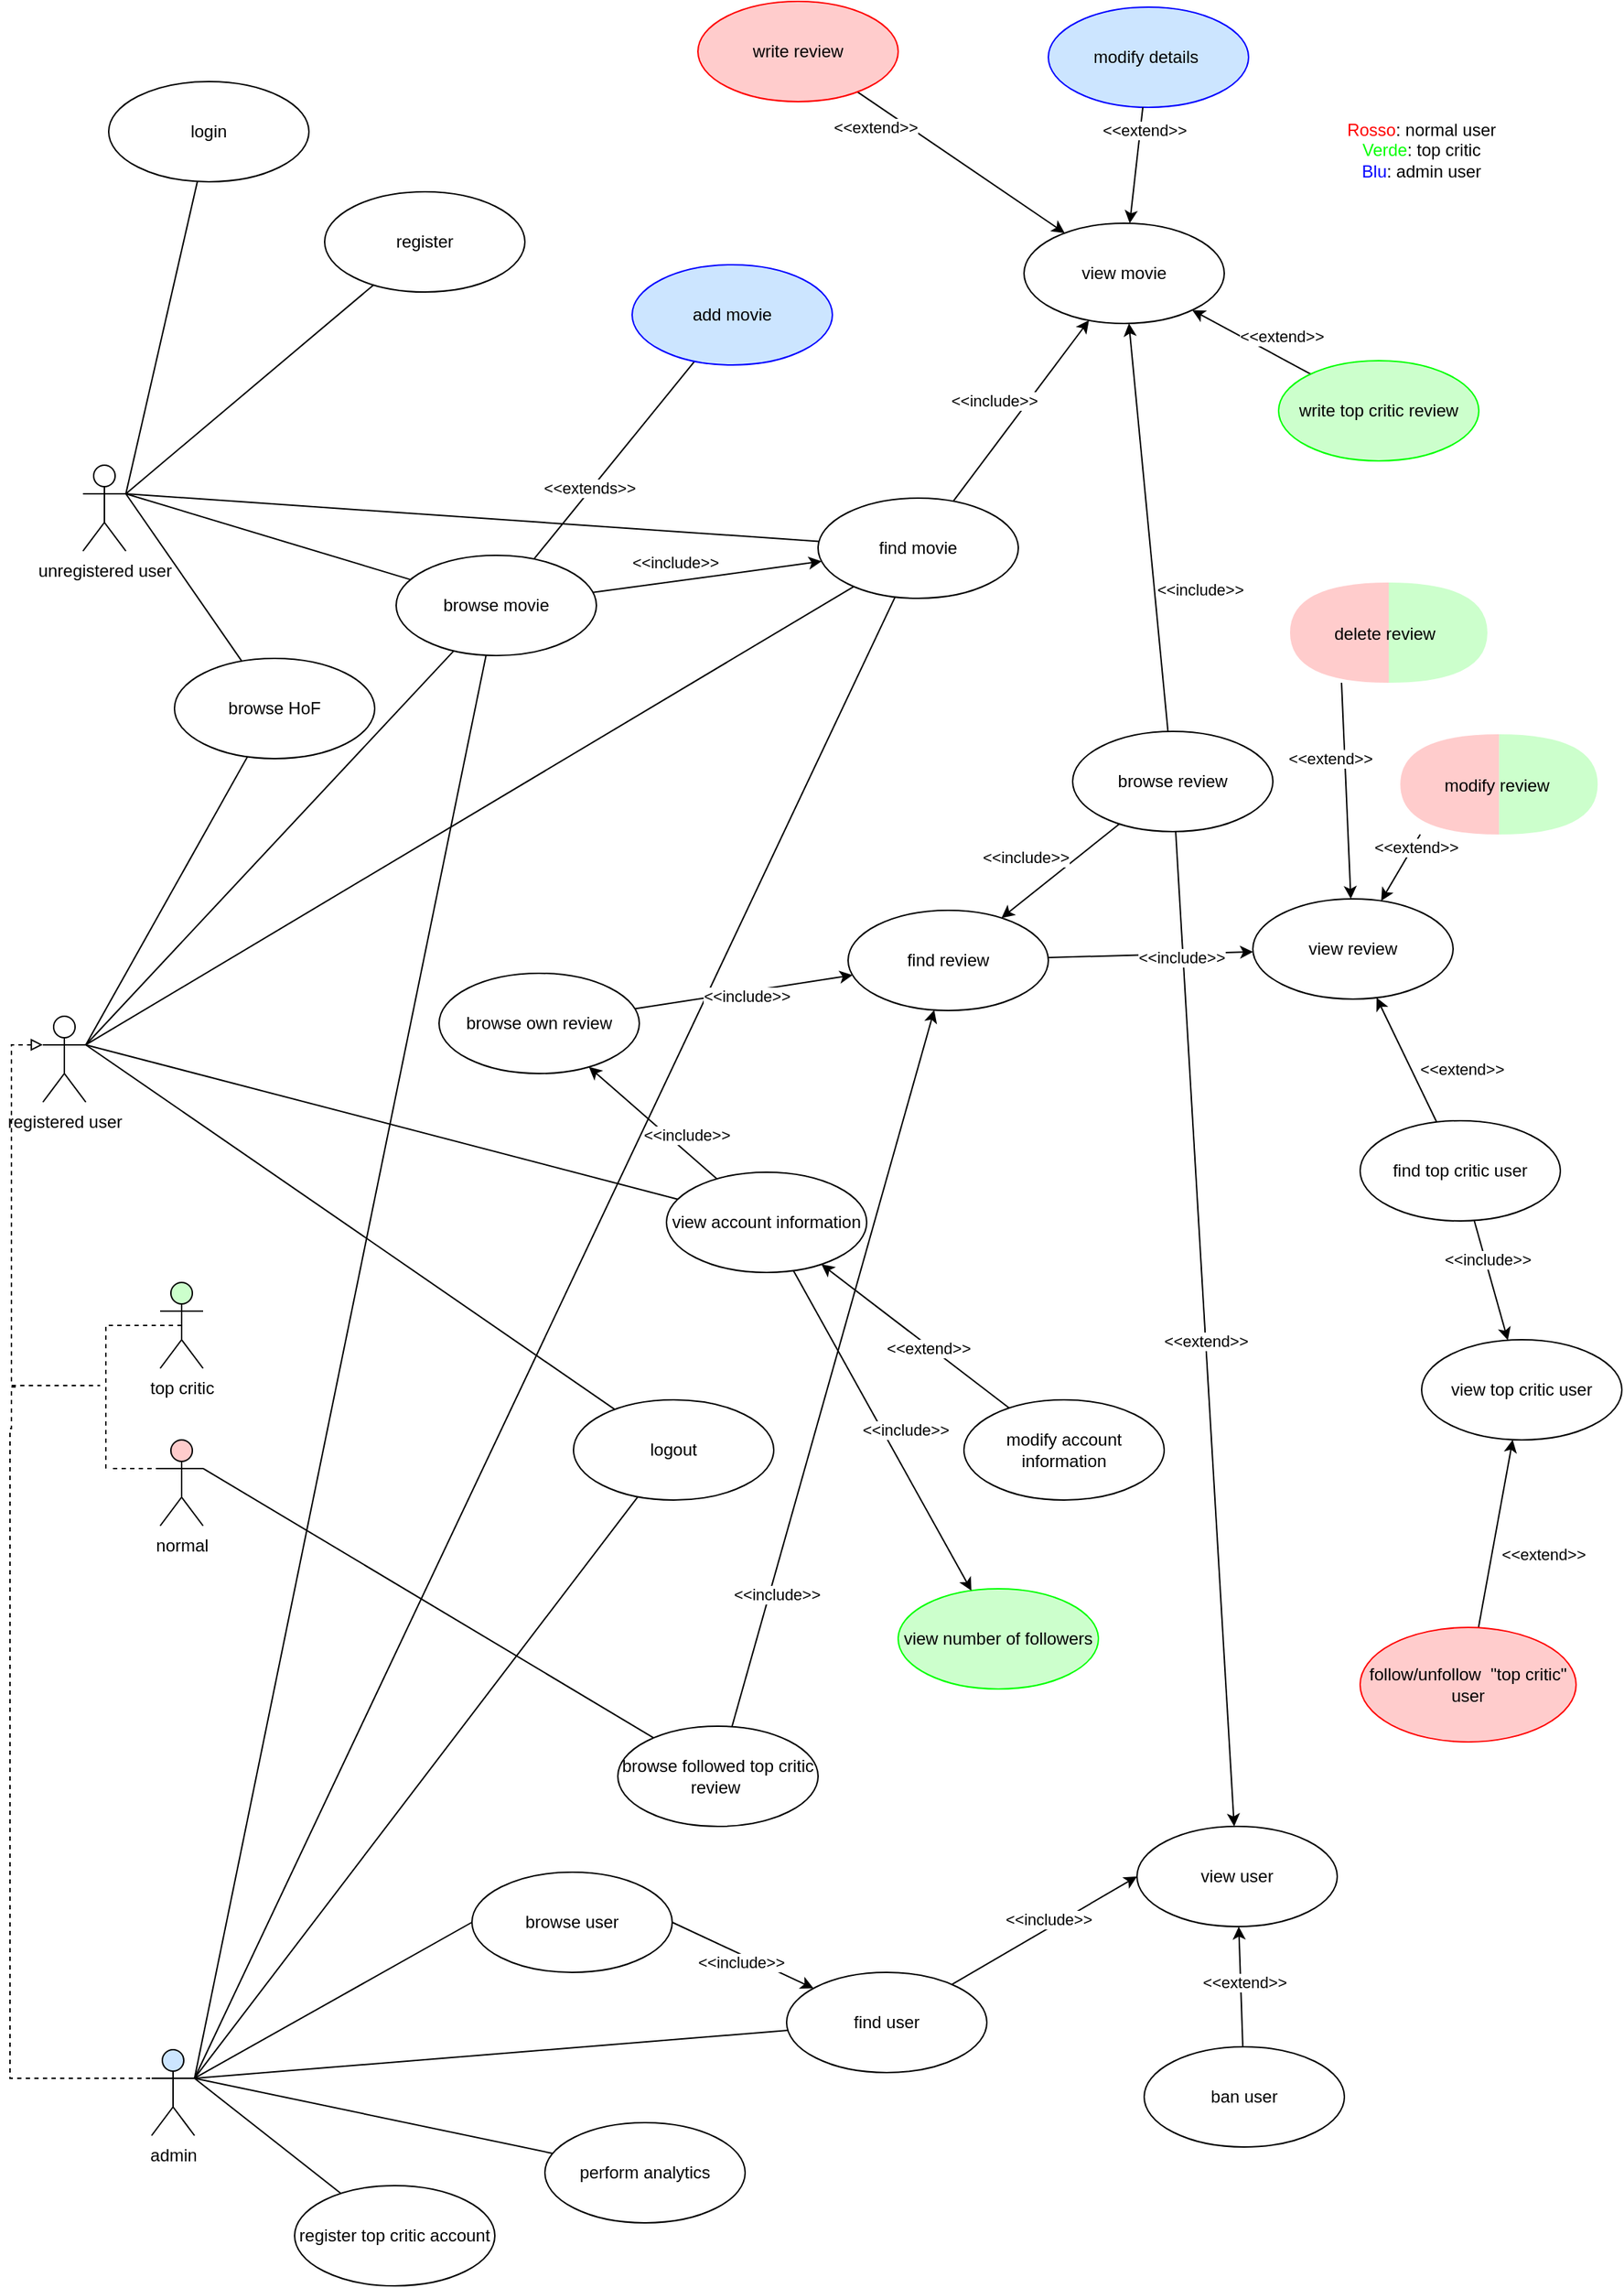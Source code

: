 <mxfile version="20.6.2" type="device"><diagram id="zcchT8Ha27X3w2Vu9qJa" name="Pagina-1"><mxGraphModel dx="1221" dy="728" grid="1" gridSize="10" guides="1" tooltips="1" connect="1" arrows="1" fold="1" page="1" pageScale="1" pageWidth="1169" pageHeight="1654" math="0" shadow="0"><root><mxCell id="0"/><mxCell id="1" parent="0"/><mxCell id="O1cBNvbTnnJ00bYaGqvp-1" style="rounded=0;orthogonalLoop=1;jettySize=auto;html=1;endArrow=none;endFill=0;elbow=vertical;jumpStyle=none;exitX=1;exitY=0.333;exitDx=0;exitDy=0;exitPerimeter=0;" edge="1" parent="1" source="O1cBNvbTnnJ00bYaGqvp-5" target="O1cBNvbTnnJ00bYaGqvp-6"><mxGeometry relative="1" as="geometry"><mxPoint x="258" y="317" as="sourcePoint"/></mxGeometry></mxCell><mxCell id="O1cBNvbTnnJ00bYaGqvp-2" style="rounded=0;orthogonalLoop=1;jettySize=auto;html=1;exitX=1;exitY=0.333;exitDx=0;exitDy=0;exitPerimeter=0;endArrow=none;endFill=0;" edge="1" parent="1" source="O1cBNvbTnnJ00bYaGqvp-5" target="O1cBNvbTnnJ00bYaGqvp-7"><mxGeometry relative="1" as="geometry"/></mxCell><mxCell id="O1cBNvbTnnJ00bYaGqvp-3" style="edgeStyle=none;rounded=0;orthogonalLoop=1;jettySize=auto;html=1;exitX=1;exitY=0.333;exitDx=0;exitDy=0;exitPerimeter=0;endArrow=none;endFill=0;" edge="1" parent="1" source="O1cBNvbTnnJ00bYaGqvp-5" target="O1cBNvbTnnJ00bYaGqvp-10"><mxGeometry relative="1" as="geometry"/></mxCell><mxCell id="O1cBNvbTnnJ00bYaGqvp-4" style="edgeStyle=none;rounded=0;orthogonalLoop=1;jettySize=auto;html=1;exitX=1;exitY=0.333;exitDx=0;exitDy=0;exitPerimeter=0;startArrow=none;startFill=0;endArrow=none;endFill=0;" edge="1" parent="1" source="O1cBNvbTnnJ00bYaGqvp-5" target="O1cBNvbTnnJ00bYaGqvp-13"><mxGeometry relative="1" as="geometry"/></mxCell><mxCell id="O1cBNvbTnnJ00bYaGqvp-5" value="unregistered user" style="shape=umlActor;verticalLabelPosition=bottom;labelBackgroundColor=#ffffff;verticalAlign=top;html=1;outlineConnect=0;" vertex="1" parent="1"><mxGeometry x="93" y="369" width="30" height="60" as="geometry"/></mxCell><mxCell id="O1cBNvbTnnJ00bYaGqvp-6" value="login" style="ellipse;whiteSpace=wrap;html=1;" vertex="1" parent="1"><mxGeometry x="111" y="101" width="140" height="70" as="geometry"/></mxCell><mxCell id="O1cBNvbTnnJ00bYaGqvp-7" value="register" style="ellipse;whiteSpace=wrap;html=1;" vertex="1" parent="1"><mxGeometry x="262" y="178" width="140" height="70" as="geometry"/></mxCell><mxCell id="O1cBNvbTnnJ00bYaGqvp-8" style="edgeStyle=none;rounded=0;orthogonalLoop=1;jettySize=auto;html=1;endArrow=classic;endFill=1;" edge="1" parent="1" source="O1cBNvbTnnJ00bYaGqvp-10" target="O1cBNvbTnnJ00bYaGqvp-13"><mxGeometry relative="1" as="geometry"><mxPoint x="681" y="347.182" as="targetPoint"/><mxPoint x="481" y="332" as="sourcePoint"/></mxGeometry></mxCell><mxCell id="O1cBNvbTnnJ00bYaGqvp-9" value="&amp;lt;&amp;lt;include&amp;gt;&amp;gt;" style="edgeLabel;html=1;align=center;verticalAlign=middle;resizable=0;points=[];" vertex="1" connectable="0" parent="O1cBNvbTnnJ00bYaGqvp-8"><mxGeometry x="-0.227" y="1" relative="1" as="geometry"><mxPoint x="-4.5" y="-12" as="offset"/></mxGeometry></mxCell><mxCell id="O1cBNvbTnnJ00bYaGqvp-10" value="browse movie" style="ellipse;whiteSpace=wrap;html=1;fontStyle=0" vertex="1" parent="1"><mxGeometry x="312" y="432" width="140" height="70" as="geometry"/></mxCell><mxCell id="O1cBNvbTnnJ00bYaGqvp-11" style="edgeStyle=none;rounded=0;orthogonalLoop=1;jettySize=auto;html=1;endArrow=classic;endFill=1;" edge="1" parent="1" source="O1cBNvbTnnJ00bYaGqvp-13" target="O1cBNvbTnnJ00bYaGqvp-16"><mxGeometry relative="1" as="geometry"><mxPoint x="941" y="346.957" as="targetPoint"/></mxGeometry></mxCell><mxCell id="O1cBNvbTnnJ00bYaGqvp-12" value="&amp;lt;&amp;lt;include&amp;gt;&amp;gt;" style="edgeLabel;html=1;align=center;verticalAlign=middle;resizable=0;points=[];" vertex="1" connectable="0" parent="O1cBNvbTnnJ00bYaGqvp-11"><mxGeometry x="-0.085" y="2" relative="1" as="geometry"><mxPoint x="-13.5" y="-11.5" as="offset"/></mxGeometry></mxCell><mxCell id="O1cBNvbTnnJ00bYaGqvp-13" value="find movie" style="ellipse;whiteSpace=wrap;html=1;fontStyle=0" vertex="1" parent="1"><mxGeometry x="607" y="392" width="140" height="70" as="geometry"/></mxCell><mxCell id="O1cBNvbTnnJ00bYaGqvp-14" style="edgeStyle=none;rounded=0;orthogonalLoop=1;jettySize=auto;html=1;endArrow=none;endFill=0;startArrow=classic;startFill=1;" edge="1" parent="1" source="O1cBNvbTnnJ00bYaGqvp-16" target="O1cBNvbTnnJ00bYaGqvp-82"><mxGeometry relative="1" as="geometry"><mxPoint x="1017.857" y="247.0" as="targetPoint"/></mxGeometry></mxCell><mxCell id="O1cBNvbTnnJ00bYaGqvp-15" value="&amp;lt;&amp;lt;include&amp;gt;&amp;gt;" style="edgeLabel;html=1;align=center;verticalAlign=middle;resizable=0;points=[];" vertex="1" connectable="0" parent="O1cBNvbTnnJ00bYaGqvp-14"><mxGeometry x="0.293" relative="1" as="geometry"><mxPoint x="32" y="1.5" as="offset"/></mxGeometry></mxCell><mxCell id="O1cBNvbTnnJ00bYaGqvp-16" value="view movie" style="ellipse;whiteSpace=wrap;html=1;fontStyle=0" vertex="1" parent="1"><mxGeometry x="751" y="200" width="140" height="70" as="geometry"/></mxCell><mxCell id="O1cBNvbTnnJ00bYaGqvp-17" style="edgeStyle=none;rounded=0;orthogonalLoop=1;jettySize=auto;html=1;startArrow=classic;startFill=1;endArrow=none;endFill=0;" edge="1" parent="1" source="O1cBNvbTnnJ00bYaGqvp-71" target="O1cBNvbTnnJ00bYaGqvp-46"><mxGeometry relative="1" as="geometry"/></mxCell><mxCell id="O1cBNvbTnnJ00bYaGqvp-18" value="&amp;lt;&amp;lt;extend&amp;gt;&amp;gt;" style="edgeLabel;html=1;align=center;verticalAlign=middle;resizable=0;points=[];" vertex="1" connectable="0" parent="O1cBNvbTnnJ00bYaGqvp-17"><mxGeometry x="0.129" y="1" relative="1" as="geometry"><mxPoint x="33.5" y="5" as="offset"/></mxGeometry></mxCell><mxCell id="O1cBNvbTnnJ00bYaGqvp-19" value="view review" style="ellipse;whiteSpace=wrap;html=1;" vertex="1" parent="1"><mxGeometry x="911" y="672" width="140" height="70" as="geometry"/></mxCell><mxCell id="O1cBNvbTnnJ00bYaGqvp-20" style="edgeStyle=none;rounded=0;orthogonalLoop=1;jettySize=auto;html=1;exitX=1;exitY=0.333;exitDx=0;exitDy=0;exitPerimeter=0;startArrow=none;startFill=0;endArrow=none;endFill=0;" edge="1" parent="1" source="O1cBNvbTnnJ00bYaGqvp-26" target="O1cBNvbTnnJ00bYaGqvp-10"><mxGeometry relative="1" as="geometry"/></mxCell><mxCell id="O1cBNvbTnnJ00bYaGqvp-21" style="edgeStyle=none;rounded=0;orthogonalLoop=1;jettySize=auto;html=1;exitX=1;exitY=0.333;exitDx=0;exitDy=0;exitPerimeter=0;startArrow=none;startFill=0;endArrow=none;endFill=0;" edge="1" parent="1" source="O1cBNvbTnnJ00bYaGqvp-26" target="O1cBNvbTnnJ00bYaGqvp-37"><mxGeometry relative="1" as="geometry"/></mxCell><mxCell id="O1cBNvbTnnJ00bYaGqvp-22" value="&amp;lt;&amp;lt;include&amp;gt;&amp;gt;" style="edgeStyle=none;rounded=0;orthogonalLoop=1;jettySize=auto;html=1;startArrow=none;startFill=0;endArrow=classic;endFill=1;" edge="1" parent="1" source="O1cBNvbTnnJ00bYaGqvp-42" target="O1cBNvbTnnJ00bYaGqvp-41"><mxGeometry x="-0.401" y="-9" relative="1" as="geometry"><mxPoint as="offset"/></mxGeometry></mxCell><mxCell id="O1cBNvbTnnJ00bYaGqvp-23" style="edgeStyle=none;rounded=0;orthogonalLoop=1;jettySize=auto;html=1;exitX=1;exitY=0.333;exitDx=0;exitDy=0;exitPerimeter=0;startArrow=none;startFill=0;endArrow=none;endFill=0;" edge="1" parent="1" source="O1cBNvbTnnJ00bYaGqvp-26" target="O1cBNvbTnnJ00bYaGqvp-42"><mxGeometry relative="1" as="geometry"><mxPoint x="396" y="842" as="targetPoint"/></mxGeometry></mxCell><mxCell id="O1cBNvbTnnJ00bYaGqvp-24" style="edgeStyle=none;rounded=0;orthogonalLoop=1;jettySize=auto;html=1;exitX=1;exitY=0.333;exitDx=0;exitDy=0;exitPerimeter=0;startArrow=none;startFill=0;endArrow=none;endFill=0;" edge="1" parent="1" source="O1cBNvbTnnJ00bYaGqvp-28" target="O1cBNvbTnnJ00bYaGqvp-47"><mxGeometry relative="1" as="geometry"/></mxCell><mxCell id="O1cBNvbTnnJ00bYaGqvp-25" style="edgeStyle=none;rounded=0;orthogonalLoop=1;jettySize=auto;html=1;exitX=1;exitY=0.333;exitDx=0;exitDy=0;exitPerimeter=0;startArrow=none;startFill=0;endArrow=none;endFill=0;" edge="1" parent="1" source="O1cBNvbTnnJ00bYaGqvp-26" target="O1cBNvbTnnJ00bYaGqvp-13"><mxGeometry relative="1" as="geometry"/></mxCell><mxCell id="O1cBNvbTnnJ00bYaGqvp-26" value="registered user" style="shape=umlActor;verticalLabelPosition=bottom;labelBackgroundColor=#ffffff;verticalAlign=top;html=1;outlineConnect=0;" vertex="1" parent="1"><mxGeometry x="65" y="754" width="30" height="60" as="geometry"/></mxCell><mxCell id="O1cBNvbTnnJ00bYaGqvp-27" style="edgeStyle=none;rounded=0;orthogonalLoop=1;jettySize=auto;html=1;exitX=0;exitY=0.333;exitDx=0;exitDy=0;exitPerimeter=0;endArrow=none;endFill=0;dashed=1;" edge="1" parent="1" source="O1cBNvbTnnJ00bYaGqvp-28"><mxGeometry relative="1" as="geometry"><mxPoint x="111" y="1070" as="targetPoint"/></mxGeometry></mxCell><mxCell id="O1cBNvbTnnJ00bYaGqvp-28" value="normal" style="shape=umlActor;verticalLabelPosition=bottom;labelBackgroundColor=#ffffff;verticalAlign=top;html=1;outlineConnect=0;fillColor=#FFCCCC;" vertex="1" parent="1"><mxGeometry x="147" y="1050" width="30" height="60" as="geometry"/></mxCell><mxCell id="O1cBNvbTnnJ00bYaGqvp-29" style="edgeStyle=none;rounded=0;orthogonalLoop=1;jettySize=auto;html=1;exitX=1;exitY=0.333;exitDx=0;exitDy=0;exitPerimeter=0;entryX=0;entryY=0.5;entryDx=0;entryDy=0;startArrow=none;startFill=0;endArrow=none;endFill=0;" edge="1" parent="1" source="O1cBNvbTnnJ00bYaGqvp-34" target="O1cBNvbTnnJ00bYaGqvp-50"><mxGeometry relative="1" as="geometry"/></mxCell><mxCell id="O1cBNvbTnnJ00bYaGqvp-30" style="edgeStyle=none;rounded=0;orthogonalLoop=1;jettySize=auto;html=1;startArrow=none;startFill=0;endArrow=none;endFill=0;" edge="1" parent="1" source="O1cBNvbTnnJ00bYaGqvp-10" target="O1cBNvbTnnJ00bYaGqvp-61"><mxGeometry relative="1" as="geometry"><mxPoint x="571" y="1069" as="sourcePoint"/></mxGeometry></mxCell><mxCell id="O1cBNvbTnnJ00bYaGqvp-31" value="&amp;lt;&amp;lt;extends&amp;gt;&amp;gt;" style="edgeLabel;html=1;align=center;verticalAlign=middle;resizable=0;points=[];" vertex="1" connectable="0" parent="O1cBNvbTnnJ00bYaGqvp-30"><mxGeometry x="-0.29" y="2" relative="1" as="geometry"><mxPoint as="offset"/></mxGeometry></mxCell><mxCell id="O1cBNvbTnnJ00bYaGqvp-32" style="edgeStyle=none;rounded=0;orthogonalLoop=1;jettySize=auto;html=1;exitX=1;exitY=0.333;exitDx=0;exitDy=0;exitPerimeter=0;startArrow=none;startFill=0;endArrow=none;endFill=0;" edge="1" parent="1" source="O1cBNvbTnnJ00bYaGqvp-34" target="O1cBNvbTnnJ00bYaGqvp-53"><mxGeometry relative="1" as="geometry"/></mxCell><mxCell id="O1cBNvbTnnJ00bYaGqvp-33" style="rounded=0;orthogonalLoop=1;jettySize=auto;html=1;endArrow=none;endFill=0;exitX=1;exitY=0.333;exitDx=0;exitDy=0;exitPerimeter=0;" edge="1" parent="1" source="O1cBNvbTnnJ00bYaGqvp-34" target="O1cBNvbTnnJ00bYaGqvp-37"><mxGeometry relative="1" as="geometry"/></mxCell><mxCell id="O1cBNvbTnnJ00bYaGqvp-34" value="admin" style="shape=umlActor;verticalLabelPosition=bottom;labelBackgroundColor=#ffffff;verticalAlign=top;html=1;outlineConnect=0;fillColor=#CCE5FF;" vertex="1" parent="1"><mxGeometry x="141" y="1476" width="30" height="60" as="geometry"/></mxCell><mxCell id="O1cBNvbTnnJ00bYaGqvp-35" value="" style="endArrow=none;html=1;rounded=0;dashed=1;" edge="1" parent="1"><mxGeometry width="50" height="50" relative="1" as="geometry"><mxPoint x="109" y="1070" as="sourcePoint"/><mxPoint x="109" y="970" as="targetPoint"/></mxGeometry></mxCell><mxCell id="O1cBNvbTnnJ00bYaGqvp-36" value="" style="endArrow=none;html=1;rounded=0;endFill=0;dashed=1;startArrow=block;startFill=0;exitX=0;exitY=0.333;exitDx=0;exitDy=0;exitPerimeter=0;edgeStyle=orthogonalEdgeStyle;" edge="1" parent="1" source="O1cBNvbTnnJ00bYaGqvp-26"><mxGeometry width="50" height="50" relative="1" as="geometry"><mxPoint x="63" y="1386" as="sourcePoint"/><mxPoint x="105" y="1012" as="targetPoint"/><Array as="points"><mxPoint x="43" y="774"/><mxPoint x="43" y="1012"/></Array></mxGeometry></mxCell><mxCell id="O1cBNvbTnnJ00bYaGqvp-37" value="logout" style="ellipse;whiteSpace=wrap;html=1;" vertex="1" parent="1"><mxGeometry x="436" y="1022" width="140" height="70" as="geometry"/></mxCell><mxCell id="O1cBNvbTnnJ00bYaGqvp-38" style="edgeStyle=none;rounded=0;orthogonalLoop=1;jettySize=auto;html=1;endArrow=none;endFill=0;startArrow=classic;startFill=1;" edge="1" parent="1" source="O1cBNvbTnnJ00bYaGqvp-16" target="O1cBNvbTnnJ00bYaGqvp-40"><mxGeometry relative="1" as="geometry"><mxPoint x="1237.857" y="277.0" as="targetPoint"/><mxPoint x="1051" y="337" as="sourcePoint"/></mxGeometry></mxCell><mxCell id="O1cBNvbTnnJ00bYaGqvp-39" value="&amp;lt;&amp;lt;extend&amp;gt;&amp;gt;" style="edgeLabel;html=1;align=center;verticalAlign=middle;resizable=0;points=[];" vertex="1" connectable="0" parent="O1cBNvbTnnJ00bYaGqvp-38"><mxGeometry x="0.293" relative="1" as="geometry"><mxPoint x="-38.5" y="-10" as="offset"/></mxGeometry></mxCell><mxCell id="O1cBNvbTnnJ00bYaGqvp-40" value="write review" style="ellipse;whiteSpace=wrap;html=1;strokeColor=#FF0000;fillColor=#FFCCCC;" vertex="1" parent="1"><mxGeometry x="523" y="45" width="140" height="70" as="geometry"/></mxCell><mxCell id="O1cBNvbTnnJ00bYaGqvp-41" value="browse own review" style="ellipse;whiteSpace=wrap;html=1;" vertex="1" parent="1"><mxGeometry x="342" y="724" width="140" height="70" as="geometry"/></mxCell><mxCell id="O1cBNvbTnnJ00bYaGqvp-42" value="view account information" style="ellipse;whiteSpace=wrap;html=1;" vertex="1" parent="1"><mxGeometry x="501" y="863" width="140" height="70" as="geometry"/></mxCell><mxCell id="O1cBNvbTnnJ00bYaGqvp-43" value="modify account information" style="ellipse;whiteSpace=wrap;html=1;strokeColor=#000000;" vertex="1" parent="1"><mxGeometry x="709" y="1022" width="140" height="70" as="geometry"/></mxCell><mxCell id="O1cBNvbTnnJ00bYaGqvp-44" style="edgeStyle=none;rounded=0;orthogonalLoop=1;jettySize=auto;html=1;endArrow=none;endFill=0;startArrow=classic;startFill=1;" edge="1" parent="1" source="O1cBNvbTnnJ00bYaGqvp-42" target="O1cBNvbTnnJ00bYaGqvp-43"><mxGeometry relative="1" as="geometry"><mxPoint x="862" y="487" as="targetPoint"/><mxPoint x="815.64" y="572.41" as="sourcePoint"/></mxGeometry></mxCell><mxCell id="O1cBNvbTnnJ00bYaGqvp-45" value="&amp;lt;&amp;lt;extend&amp;gt;&amp;gt;" style="edgeLabel;html=1;align=center;verticalAlign=middle;resizable=0;points=[];" vertex="1" connectable="0" parent="O1cBNvbTnnJ00bYaGqvp-44"><mxGeometry x="0.293" relative="1" as="geometry"><mxPoint x="-10.5" y="-6.5" as="offset"/></mxGeometry></mxCell><mxCell id="O1cBNvbTnnJ00bYaGqvp-46" value="follow/unfollow&amp;nbsp; &quot;top critic&quot; user" style="ellipse;whiteSpace=wrap;html=1;strokeColor=#FF0000;fillColor=#FFCCCC;" vertex="1" parent="1"><mxGeometry x="986" y="1181" width="151" height="80" as="geometry"/></mxCell><mxCell id="O1cBNvbTnnJ00bYaGqvp-47" value="browse followed top critic review&amp;nbsp;" style="ellipse;whiteSpace=wrap;html=1;strokeColor=#000000;fillColor=none;" vertex="1" parent="1"><mxGeometry x="467" y="1250" width="140" height="70" as="geometry"/></mxCell><mxCell id="O1cBNvbTnnJ00bYaGqvp-48" style="edgeStyle=none;rounded=0;orthogonalLoop=1;jettySize=auto;html=1;exitX=1;exitY=0.5;exitDx=0;exitDy=0;startArrow=none;startFill=0;endArrow=classic;endFill=1;" edge="1" parent="1" source="O1cBNvbTnnJ00bYaGqvp-50" target="O1cBNvbTnnJ00bYaGqvp-53"><mxGeometry relative="1" as="geometry"/></mxCell><mxCell id="O1cBNvbTnnJ00bYaGqvp-49" value="&amp;lt;&amp;lt;include&amp;gt;&amp;gt;" style="edgeLabel;html=1;align=center;verticalAlign=middle;resizable=0;points=[];" vertex="1" connectable="0" parent="O1cBNvbTnnJ00bYaGqvp-48"><mxGeometry x="-0.15" y="1" relative="1" as="geometry"><mxPoint x="5" y="9" as="offset"/></mxGeometry></mxCell><mxCell id="O1cBNvbTnnJ00bYaGqvp-50" value="browse user" style="ellipse;whiteSpace=wrap;html=1;fontStyle=0;strokeColor=#000000;" vertex="1" parent="1"><mxGeometry x="365" y="1352" width="140" height="70" as="geometry"/></mxCell><mxCell id="O1cBNvbTnnJ00bYaGqvp-51" style="edgeStyle=none;rounded=0;orthogonalLoop=1;jettySize=auto;html=1;entryX=0;entryY=0.5;entryDx=0;entryDy=0;startArrow=none;startFill=0;endArrow=classic;endFill=1;" edge="1" parent="1" source="O1cBNvbTnnJ00bYaGqvp-53" target="O1cBNvbTnnJ00bYaGqvp-54"><mxGeometry relative="1" as="geometry"/></mxCell><mxCell id="O1cBNvbTnnJ00bYaGqvp-52" value="&amp;lt;&amp;lt;include&amp;gt;&amp;gt;" style="edgeLabel;html=1;align=center;verticalAlign=middle;resizable=0;points=[];" vertex="1" connectable="0" parent="O1cBNvbTnnJ00bYaGqvp-51"><mxGeometry x="0.187" y="-3" relative="1" as="geometry"><mxPoint x="-11" y="-3" as="offset"/></mxGeometry></mxCell><mxCell id="O1cBNvbTnnJ00bYaGqvp-53" value="find user" style="ellipse;whiteSpace=wrap;html=1;fontStyle=0;strokeColor=#000000;" vertex="1" parent="1"><mxGeometry x="585" y="1422" width="140" height="70" as="geometry"/></mxCell><mxCell id="O1cBNvbTnnJ00bYaGqvp-54" value="view user" style="ellipse;whiteSpace=wrap;html=1;fontStyle=0;strokeColor=#000000;" vertex="1" parent="1"><mxGeometry x="830" y="1320" width="140" height="70" as="geometry"/></mxCell><mxCell id="O1cBNvbTnnJ00bYaGqvp-55" style="edgeStyle=none;rounded=0;orthogonalLoop=1;jettySize=auto;html=1;startArrow=none;startFill=0;endArrow=classic;endFill=1;" edge="1" parent="1" source="O1cBNvbTnnJ00bYaGqvp-57" target="O1cBNvbTnnJ00bYaGqvp-54"><mxGeometry relative="1" as="geometry"/></mxCell><mxCell id="O1cBNvbTnnJ00bYaGqvp-56" value="&amp;lt;&amp;lt;extend&amp;gt;&amp;gt;" style="edgeLabel;html=1;align=center;verticalAlign=middle;resizable=0;points=[];" vertex="1" connectable="0" parent="O1cBNvbTnnJ00bYaGqvp-55"><mxGeometry x="0.117" relative="1" as="geometry"><mxPoint x="2" y="2" as="offset"/></mxGeometry></mxCell><mxCell id="O1cBNvbTnnJ00bYaGqvp-57" value="ban user" style="ellipse;whiteSpace=wrap;html=1;fontStyle=0;strokeColor=#000000;" vertex="1" parent="1"><mxGeometry x="835" y="1474" width="140" height="70" as="geometry"/></mxCell><mxCell id="O1cBNvbTnnJ00bYaGqvp-58" value="modify&amp;nbsp;details&amp;nbsp;" style="ellipse;whiteSpace=wrap;html=1;fontStyle=0;strokeColor=#0000FF;fillColor=#CCE5FF;" vertex="1" parent="1"><mxGeometry x="768" y="49" width="140" height="70" as="geometry"/></mxCell><mxCell id="O1cBNvbTnnJ00bYaGqvp-59" style="edgeStyle=none;rounded=0;orthogonalLoop=1;jettySize=auto;html=1;endArrow=none;endFill=0;startArrow=classic;startFill=1;" edge="1" parent="1" source="O1cBNvbTnnJ00bYaGqvp-16" target="O1cBNvbTnnJ00bYaGqvp-58"><mxGeometry relative="1" as="geometry"><mxPoint x="1248.0" y="267.0" as="targetPoint"/><mxPoint x="1096.04" y="350.84" as="sourcePoint"/></mxGeometry></mxCell><mxCell id="O1cBNvbTnnJ00bYaGqvp-60" value="&amp;lt;&amp;lt;extend&amp;gt;&amp;gt;" style="edgeLabel;html=1;align=center;verticalAlign=middle;resizable=0;points=[];" vertex="1" connectable="0" parent="O1cBNvbTnnJ00bYaGqvp-59"><mxGeometry x="0.293" relative="1" as="geometry"><mxPoint x="3.5" y="-13" as="offset"/></mxGeometry></mxCell><mxCell id="O1cBNvbTnnJ00bYaGqvp-61" value="add movie" style="ellipse;whiteSpace=wrap;html=1;fontStyle=0;strokeColor=#0000FF;fillColor=#CCE5FF;gradientColor=none;" vertex="1" parent="1"><mxGeometry x="477" y="229" width="140" height="70" as="geometry"/></mxCell><mxCell id="O1cBNvbTnnJ00bYaGqvp-62" style="edgeStyle=none;rounded=0;orthogonalLoop=1;jettySize=auto;html=1;entryX=1;entryY=0.333;entryDx=0;entryDy=0;entryPerimeter=0;startArrow=none;startFill=0;endArrow=none;endFill=0;" edge="1" parent="1" source="O1cBNvbTnnJ00bYaGqvp-63" target="O1cBNvbTnnJ00bYaGqvp-34"><mxGeometry relative="1" as="geometry"/></mxCell><mxCell id="O1cBNvbTnnJ00bYaGqvp-63" value="perform analytics" style="ellipse;whiteSpace=wrap;html=1;fontStyle=0;strokeColor=#000000;" vertex="1" parent="1"><mxGeometry x="416" y="1527" width="140" height="70" as="geometry"/></mxCell><mxCell id="O1cBNvbTnnJ00bYaGqvp-64" value="&lt;font color=&quot;#ff0000&quot;&gt;Rosso&lt;/font&gt;: normal user&lt;br&gt;&lt;font color=&quot;#00ff00&quot;&gt;Verde&lt;/font&gt;: top critic&lt;br&gt;&lt;font color=&quot;#0000ff&quot;&gt;Blu&lt;/font&gt;: admin user" style="text;html=1;strokeColor=none;fillColor=none;align=center;verticalAlign=middle;whiteSpace=wrap;rounded=0;" vertex="1" parent="1"><mxGeometry x="937" y="115" width="184" height="68" as="geometry"/></mxCell><mxCell id="O1cBNvbTnnJ00bYaGqvp-65" value="top critic" style="shape=umlActor;verticalLabelPosition=bottom;labelBackgroundColor=#ffffff;verticalAlign=top;html=1;outlineConnect=0;fillColor=#CCFFCC;" vertex="1" parent="1"><mxGeometry x="147" y="940" width="30" height="60" as="geometry"/></mxCell><mxCell id="O1cBNvbTnnJ00bYaGqvp-66" value="" style="endArrow=none;html=1;rounded=0;dashed=1;exitX=0.5;exitY=0.5;exitDx=0;exitDy=0;exitPerimeter=0;" edge="1" parent="1" source="O1cBNvbTnnJ00bYaGqvp-65"><mxGeometry width="50" height="50" relative="1" as="geometry"><mxPoint x="119.0" y="1180" as="sourcePoint"/><mxPoint x="111" y="970" as="targetPoint"/></mxGeometry></mxCell><mxCell id="O1cBNvbTnnJ00bYaGqvp-67" style="rounded=0;orthogonalLoop=1;jettySize=auto;html=1;fontColor=#00FF00;" edge="1" parent="1" source="O1cBNvbTnnJ00bYaGqvp-69" target="O1cBNvbTnnJ00bYaGqvp-16"><mxGeometry relative="1" as="geometry"/></mxCell><mxCell id="O1cBNvbTnnJ00bYaGqvp-68" value="&amp;lt;&amp;lt;extend&amp;gt;&amp;gt;" style="edgeLabel;html=1;align=center;verticalAlign=middle;resizable=0;points=[];" vertex="1" connectable="0" parent="O1cBNvbTnnJ00bYaGqvp-67"><mxGeometry x="-0.096" y="3" relative="1" as="geometry"><mxPoint x="18" y="-9.5" as="offset"/></mxGeometry></mxCell><mxCell id="O1cBNvbTnnJ00bYaGqvp-69" value="write top critic review" style="ellipse;whiteSpace=wrap;html=1;strokeColor=#00FF00;fillColor=#CCFFCC;" vertex="1" parent="1"><mxGeometry x="929" y="296" width="140" height="70" as="geometry"/></mxCell><mxCell id="O1cBNvbTnnJ00bYaGqvp-70" value="find top critic user" style="ellipse;whiteSpace=wrap;html=1;strokeColor=#000000;" vertex="1" parent="1"><mxGeometry x="986" y="827" width="140" height="70" as="geometry"/></mxCell><mxCell id="O1cBNvbTnnJ00bYaGqvp-71" value="view top critic user" style="ellipse;whiteSpace=wrap;html=1;strokeColor=#000000;" vertex="1" parent="1"><mxGeometry x="1029" y="980" width="140" height="70" as="geometry"/></mxCell><mxCell id="O1cBNvbTnnJ00bYaGqvp-72" style="edgeStyle=none;rounded=0;orthogonalLoop=1;jettySize=auto;html=1;startArrow=classic;startFill=1;endArrow=none;endFill=0;" edge="1" parent="1" source="O1cBNvbTnnJ00bYaGqvp-71" target="O1cBNvbTnnJ00bYaGqvp-70"><mxGeometry relative="1" as="geometry"><mxPoint x="1058.217" y="-67.77" as="sourcePoint"/><mxPoint x="1193.896" y="-88.037" as="targetPoint"/></mxGeometry></mxCell><mxCell id="O1cBNvbTnnJ00bYaGqvp-73" value="&amp;lt;&amp;lt;include&amp;gt;&amp;gt;" style="edgeLabel;html=1;align=center;verticalAlign=middle;resizable=0;points=[];" vertex="1" connectable="0" parent="O1cBNvbTnnJ00bYaGqvp-72"><mxGeometry x="0.129" y="1" relative="1" as="geometry"><mxPoint y="-9.5" as="offset"/></mxGeometry></mxCell><mxCell id="O1cBNvbTnnJ00bYaGqvp-74" style="edgeStyle=none;rounded=0;orthogonalLoop=1;jettySize=auto;html=1;startArrow=classic;startFill=1;endArrow=none;endFill=0;" edge="1" parent="1" source="O1cBNvbTnnJ00bYaGqvp-19" target="O1cBNvbTnnJ00bYaGqvp-70"><mxGeometry relative="1" as="geometry"><mxPoint x="1068.217" y="-57.77" as="sourcePoint"/><mxPoint x="1203.896" y="-78.037" as="targetPoint"/></mxGeometry></mxCell><mxCell id="O1cBNvbTnnJ00bYaGqvp-75" value="&amp;lt;&amp;lt;extend&amp;gt;&amp;gt;" style="edgeLabel;html=1;align=center;verticalAlign=middle;resizable=0;points=[];" vertex="1" connectable="0" parent="O1cBNvbTnnJ00bYaGqvp-74"><mxGeometry x="0.129" y="1" relative="1" as="geometry"><mxPoint x="34.5" y="1" as="offset"/></mxGeometry></mxCell><mxCell id="O1cBNvbTnnJ00bYaGqvp-76" value="find review" style="ellipse;whiteSpace=wrap;html=1;" vertex="1" parent="1"><mxGeometry x="628" y="680" width="140" height="70" as="geometry"/></mxCell><mxCell id="O1cBNvbTnnJ00bYaGqvp-77" value="view number of followers" style="ellipse;whiteSpace=wrap;html=1;strokeColor=#00FF00;fillColor=#CCFFCC;" vertex="1" parent="1"><mxGeometry x="663" y="1154" width="140" height="70" as="geometry"/></mxCell><mxCell id="O1cBNvbTnnJ00bYaGqvp-78" style="edgeStyle=none;rounded=0;orthogonalLoop=1;jettySize=auto;html=1;startArrow=none;startFill=0;endArrow=none;endFill=0;exitX=1;exitY=0.333;exitDx=0;exitDy=0;exitPerimeter=0;" edge="1" parent="1" source="O1cBNvbTnnJ00bYaGqvp-34" target="O1cBNvbTnnJ00bYaGqvp-10"><mxGeometry relative="1" as="geometry"><mxPoint x="221" y="937" as="sourcePoint"/><mxPoint x="361" y="912" as="targetPoint"/></mxGeometry></mxCell><mxCell id="O1cBNvbTnnJ00bYaGqvp-79" style="edgeStyle=none;rounded=0;orthogonalLoop=1;jettySize=auto;html=1;exitX=1;exitY=0.333;exitDx=0;exitDy=0;exitPerimeter=0;startArrow=none;startFill=0;endArrow=none;endFill=0;" edge="1" parent="1" source="O1cBNvbTnnJ00bYaGqvp-34" target="O1cBNvbTnnJ00bYaGqvp-13"><mxGeometry relative="1" as="geometry"><mxPoint x="237" y="957" as="sourcePoint"/><mxPoint x="371" y="922" as="targetPoint"/></mxGeometry></mxCell><mxCell id="O1cBNvbTnnJ00bYaGqvp-80" value="register top critic account" style="ellipse;whiteSpace=wrap;html=1;fontStyle=0;strokeColor=#000000;" vertex="1" parent="1"><mxGeometry x="241" y="1571" width="140" height="70" as="geometry"/></mxCell><mxCell id="O1cBNvbTnnJ00bYaGqvp-81" style="edgeStyle=none;rounded=0;orthogonalLoop=1;jettySize=auto;html=1;entryX=1;entryY=0.333;entryDx=0;entryDy=0;entryPerimeter=0;startArrow=none;startFill=0;endArrow=none;endFill=0;" edge="1" parent="1" source="O1cBNvbTnnJ00bYaGqvp-80" target="O1cBNvbTnnJ00bYaGqvp-34"><mxGeometry relative="1" as="geometry"><mxPoint x="451" y="1212" as="sourcePoint"/><mxPoint x="227" y="947" as="targetPoint"/></mxGeometry></mxCell><mxCell id="O1cBNvbTnnJ00bYaGqvp-82" value="browse review" style="ellipse;whiteSpace=wrap;html=1;fontStyle=0;strokeColor=#000000;" vertex="1" parent="1"><mxGeometry x="785" y="555" width="140" height="70" as="geometry"/></mxCell><mxCell id="O1cBNvbTnnJ00bYaGqvp-83" style="edgeStyle=none;rounded=0;orthogonalLoop=1;jettySize=auto;html=1;startArrow=none;startFill=0;endArrow=classic;endFill=1;" edge="1" parent="1" source="O1cBNvbTnnJ00bYaGqvp-82" target="O1cBNvbTnnJ00bYaGqvp-54"><mxGeometry relative="1" as="geometry"><mxPoint x="909.829" y="441.122" as="sourcePoint"/><mxPoint x="1312.064" y="742.914" as="targetPoint"/></mxGeometry></mxCell><mxCell id="O1cBNvbTnnJ00bYaGqvp-84" value="&amp;lt;&amp;lt;extend&amp;gt;&amp;gt;" style="edgeLabel;html=1;align=center;verticalAlign=middle;resizable=0;points=[];" vertex="1" connectable="0" parent="O1cBNvbTnnJ00bYaGqvp-83"><mxGeometry x="0.117" relative="1" as="geometry"><mxPoint x="-2" y="-33" as="offset"/></mxGeometry></mxCell><mxCell id="O1cBNvbTnnJ00bYaGqvp-87" style="edgeStyle=none;rounded=0;orthogonalLoop=1;jettySize=auto;html=1;endArrow=classic;endFill=1;" edge="1" parent="1" source="O1cBNvbTnnJ00bYaGqvp-41" target="O1cBNvbTnnJ00bYaGqvp-76"><mxGeometry relative="1" as="geometry"><mxPoint x="661" y="332" as="targetPoint"/><mxPoint x="491.0" y="342" as="sourcePoint"/></mxGeometry></mxCell><mxCell id="O1cBNvbTnnJ00bYaGqvp-88" value="&amp;lt;&amp;lt;include&amp;gt;&amp;gt;" style="edgeLabel;html=1;align=center;verticalAlign=middle;resizable=0;points=[];" vertex="1" connectable="0" parent="O1cBNvbTnnJ00bYaGqvp-87"><mxGeometry x="-0.227" y="1" relative="1" as="geometry"><mxPoint x="19" y="1" as="offset"/></mxGeometry></mxCell><mxCell id="O1cBNvbTnnJ00bYaGqvp-89" style="edgeStyle=none;rounded=0;orthogonalLoop=1;jettySize=auto;html=1;endArrow=classic;endFill=1;" edge="1" parent="1" source="O1cBNvbTnnJ00bYaGqvp-76" target="O1cBNvbTnnJ00bYaGqvp-19"><mxGeometry relative="1" as="geometry"><mxPoint x="832.321" y="441.172" as="targetPoint"/><mxPoint x="710.829" y="532.878" as="sourcePoint"/></mxGeometry></mxCell><mxCell id="O1cBNvbTnnJ00bYaGqvp-90" value="&amp;lt;&amp;lt;include&amp;gt;&amp;gt;" style="edgeLabel;html=1;align=center;verticalAlign=middle;resizable=0;points=[];" vertex="1" connectable="0" parent="O1cBNvbTnnJ00bYaGqvp-89"><mxGeometry x="-0.227" y="1" relative="1" as="geometry"><mxPoint x="37" y="2" as="offset"/></mxGeometry></mxCell><mxCell id="O1cBNvbTnnJ00bYaGqvp-91" style="edgeStyle=none;rounded=0;orthogonalLoop=1;jettySize=auto;html=1;endArrow=classic;endFill=1;" edge="1" parent="1" source="O1cBNvbTnnJ00bYaGqvp-47" target="O1cBNvbTnnJ00bYaGqvp-76"><mxGeometry relative="1" as="geometry"><mxPoint x="832.339" y="441.178" as="targetPoint"/><mxPoint x="710.689" y="532.832" as="sourcePoint"/></mxGeometry></mxCell><mxCell id="O1cBNvbTnnJ00bYaGqvp-92" value="&amp;lt;&amp;lt;include&amp;gt;&amp;gt;" style="edgeLabel;html=1;align=center;verticalAlign=middle;resizable=0;points=[];" vertex="1" connectable="0" parent="O1cBNvbTnnJ00bYaGqvp-91"><mxGeometry x="-0.227" y="1" relative="1" as="geometry"><mxPoint x="-23" y="101" as="offset"/></mxGeometry></mxCell><mxCell id="O1cBNvbTnnJ00bYaGqvp-93" style="edgeStyle=none;rounded=0;orthogonalLoop=1;jettySize=auto;html=1;endArrow=classic;endFill=1;" edge="1" parent="1" source="O1cBNvbTnnJ00bYaGqvp-82" target="O1cBNvbTnnJ00bYaGqvp-76"><mxGeometry relative="1" as="geometry"><mxPoint x="858.196" y="446.41" as="targetPoint"/><mxPoint x="901" y="397" as="sourcePoint"/></mxGeometry></mxCell><mxCell id="O1cBNvbTnnJ00bYaGqvp-94" value="&amp;lt;&amp;lt;include&amp;gt;&amp;gt;" style="edgeLabel;html=1;align=center;verticalAlign=middle;resizable=0;points=[];" vertex="1" connectable="0" parent="O1cBNvbTnnJ00bYaGqvp-93"><mxGeometry x="-0.227" y="1" relative="1" as="geometry"><mxPoint x="-35" y="-3" as="offset"/></mxGeometry></mxCell><mxCell id="O1cBNvbTnnJ00bYaGqvp-95" style="rounded=0;orthogonalLoop=1;jettySize=auto;html=1;fontColor=#00FF00;" edge="1" parent="1" source="O1cBNvbTnnJ00bYaGqvp-110" target="O1cBNvbTnnJ00bYaGqvp-19"><mxGeometry relative="1" as="geometry"><mxPoint x="999.926" y="529" as="sourcePoint"/><mxPoint x="1012.147" y="269.037" as="targetPoint"/></mxGeometry></mxCell><mxCell id="O1cBNvbTnnJ00bYaGqvp-96" value="&amp;lt;&amp;lt;extend&amp;gt;&amp;gt;" style="edgeLabel;html=1;align=center;verticalAlign=middle;resizable=0;points=[];" vertex="1" connectable="0" parent="O1cBNvbTnnJ00bYaGqvp-95"><mxGeometry x="-0.096" y="3" relative="1" as="geometry"><mxPoint x="-14.5" y="-16" as="offset"/></mxGeometry></mxCell><mxCell id="O1cBNvbTnnJ00bYaGqvp-97" style="edgeStyle=none;rounded=0;orthogonalLoop=1;jettySize=auto;html=1;endArrow=classic;endFill=1;" edge="1" parent="1" source="O1cBNvbTnnJ00bYaGqvp-42" target="O1cBNvbTnnJ00bYaGqvp-77"><mxGeometry relative="1" as="geometry"><mxPoint x="827.339" y="536.327" as="targetPoint"/><mxPoint x="794.641" y="618.671" as="sourcePoint"/></mxGeometry></mxCell><mxCell id="O1cBNvbTnnJ00bYaGqvp-98" value="&amp;lt;&amp;lt;include&amp;gt;&amp;gt;" style="edgeLabel;html=1;align=center;verticalAlign=middle;resizable=0;points=[];" vertex="1" connectable="0" parent="O1cBNvbTnnJ00bYaGqvp-97"><mxGeometry x="-0.227" y="1" relative="1" as="geometry"><mxPoint x="29" y="25" as="offset"/></mxGeometry></mxCell><mxCell id="O1cBNvbTnnJ00bYaGqvp-99" style="rounded=0;orthogonalLoop=1;jettySize=auto;html=1;fontColor=#00FF00;" edge="1" parent="1" source="O1cBNvbTnnJ00bYaGqvp-104" target="O1cBNvbTnnJ00bYaGqvp-19"><mxGeometry relative="1" as="geometry"><mxPoint x="1284.286" y="471.402" as="sourcePoint"/><mxPoint x="1172.453" y="435.24" as="targetPoint"/></mxGeometry></mxCell><mxCell id="O1cBNvbTnnJ00bYaGqvp-100" value="&amp;lt;&amp;lt;extend&amp;gt;&amp;gt;" style="edgeLabel;html=1;align=center;verticalAlign=middle;resizable=0;points=[];" vertex="1" connectable="0" parent="O1cBNvbTnnJ00bYaGqvp-99"><mxGeometry x="-0.096" y="3" relative="1" as="geometry"><mxPoint x="7" y="-13.5" as="offset"/></mxGeometry></mxCell><mxCell id="O1cBNvbTnnJ00bYaGqvp-101" value="" style="group" vertex="1" connectable="0" parent="1"><mxGeometry x="1014.11" y="557" width="138" height="70" as="geometry"/></mxCell><mxCell id="O1cBNvbTnnJ00bYaGqvp-102" value="" style="group" vertex="1" connectable="0" parent="O1cBNvbTnnJ00bYaGqvp-101"><mxGeometry width="138" height="70" as="geometry"/></mxCell><mxCell id="O1cBNvbTnnJ00bYaGqvp-103" value="" style="shape=or;whiteSpace=wrap;html=1;strokeColor=none;strokeWidth=1;fillColor=#CCFFCC;gradientColor=none;" vertex="1" parent="O1cBNvbTnnJ00bYaGqvp-102"><mxGeometry x="69" width="69" height="70" as="geometry"/></mxCell><mxCell id="O1cBNvbTnnJ00bYaGqvp-104" value="" style="shape=or;whiteSpace=wrap;html=1;strokeColor=none;strokeWidth=1;fillColor=#FFCCCC;gradientColor=none;rotation=-180;" vertex="1" parent="O1cBNvbTnnJ00bYaGqvp-102"><mxGeometry width="69" height="70" as="geometry"/></mxCell><mxCell id="O1cBNvbTnnJ00bYaGqvp-105" value="modify review" style="text;html=1;resizable=0;points=[];autosize=1;align=left;verticalAlign=top;spacingTop=-4;" vertex="1" parent="O1cBNvbTnnJ00bYaGqvp-102"><mxGeometry x="29" y="26" width="83" height="14" as="geometry"/></mxCell><mxCell id="O1cBNvbTnnJ00bYaGqvp-106" value="" style="endArrow=none;html=1;rounded=0;endFill=0;dashed=1;startArrow=none;startFill=0;edgeStyle=orthogonalEdgeStyle;entryX=0;entryY=0.333;entryDx=0;entryDy=0;entryPerimeter=0;" edge="1" parent="1" target="O1cBNvbTnnJ00bYaGqvp-34"><mxGeometry width="50" height="50" relative="1" as="geometry"><mxPoint x="46" y="1013" as="sourcePoint"/><mxPoint x="115" y="1022.0" as="targetPoint"/><Array as="points"><mxPoint x="43" y="1013"/><mxPoint x="43" y="1042"/><mxPoint x="42" y="1042"/><mxPoint x="42" y="1496"/></Array></mxGeometry></mxCell><mxCell id="O1cBNvbTnnJ00bYaGqvp-107" value="" style="group" vertex="1" connectable="0" parent="1"><mxGeometry x="937" y="451" width="138" height="70" as="geometry"/></mxCell><mxCell id="O1cBNvbTnnJ00bYaGqvp-108" value="" style="group" vertex="1" connectable="0" parent="O1cBNvbTnnJ00bYaGqvp-107"><mxGeometry width="138" height="70" as="geometry"/></mxCell><mxCell id="O1cBNvbTnnJ00bYaGqvp-109" value="" style="shape=or;whiteSpace=wrap;html=1;strokeColor=none;strokeWidth=1;fillColor=#CCFFCC;gradientColor=none;" vertex="1" parent="O1cBNvbTnnJ00bYaGqvp-108"><mxGeometry x="69" width="69" height="70" as="geometry"/></mxCell><mxCell id="O1cBNvbTnnJ00bYaGqvp-110" value="" style="shape=or;whiteSpace=wrap;html=1;strokeColor=none;strokeWidth=1;fillColor=#FFCCCC;gradientColor=none;rotation=-180;" vertex="1" parent="O1cBNvbTnnJ00bYaGqvp-108"><mxGeometry width="69" height="70" as="geometry"/></mxCell><mxCell id="O1cBNvbTnnJ00bYaGqvp-111" value="delete review" style="text;html=1;resizable=0;points=[];autosize=1;align=left;verticalAlign=top;spacingTop=-4;" vertex="1" parent="O1cBNvbTnnJ00bYaGqvp-108"><mxGeometry x="29" y="26" width="89" height="20" as="geometry"/></mxCell><mxCell id="O1cBNvbTnnJ00bYaGqvp-112" value="browse HoF" style="ellipse;whiteSpace=wrap;html=1;fontStyle=0" vertex="1" parent="1"><mxGeometry x="157" y="504" width="140" height="70" as="geometry"/></mxCell><mxCell id="O1cBNvbTnnJ00bYaGqvp-113" style="edgeStyle=none;rounded=0;orthogonalLoop=1;jettySize=auto;html=1;startArrow=none;startFill=0;endArrow=none;endFill=0;entryX=1;entryY=0.333;entryDx=0;entryDy=0;entryPerimeter=0;" edge="1" parent="1" source="O1cBNvbTnnJ00bYaGqvp-112" target="O1cBNvbTnnJ00bYaGqvp-5"><mxGeometry relative="1" as="geometry"><mxPoint x="133" y="399" as="sourcePoint"/><mxPoint x="127" y="388" as="targetPoint"/></mxGeometry></mxCell><mxCell id="O1cBNvbTnnJ00bYaGqvp-114" style="edgeStyle=none;rounded=0;orthogonalLoop=1;jettySize=auto;html=1;startArrow=none;startFill=0;endArrow=none;endFill=0;entryX=1;entryY=0.333;entryDx=0;entryDy=0;entryPerimeter=0;" edge="1" parent="1" source="O1cBNvbTnnJ00bYaGqvp-112" target="O1cBNvbTnnJ00bYaGqvp-26"><mxGeometry relative="1" as="geometry"><mxPoint x="214.044" y="515.936" as="sourcePoint"/><mxPoint x="133" y="399" as="targetPoint"/></mxGeometry></mxCell></root></mxGraphModel></diagram></mxfile>